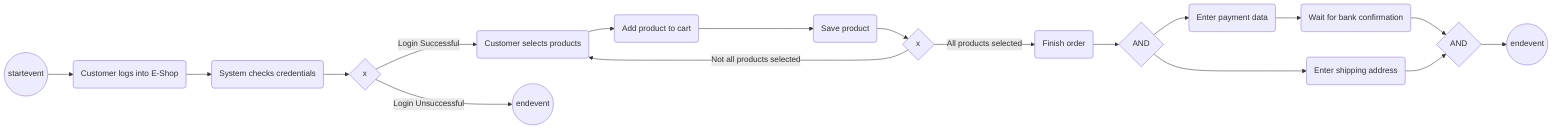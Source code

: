 graph LR
1:startevent:((startevent)) --> 2:task:(Customer logs into E-Shop)
2:task: --> 3:task:(System checks credentials)
3:task: --> 4:exclusivegateway:{x}
4:exclusivegateway:{x} --> |Login Successful| 5:task:(Customer selects products)
4:exclusivegateway:{x} --> |Login Unsuccessful| 6:endevent:((endevent))
5:task: --> 7:task:(Add product to cart)
7:task: --> 8:task:(Save product)
8:task: --> 9:exclusivegateway:{x}
9:exclusivegateway:{x} --> |All products selected| 10:task:(Finish order)
9:exclusivegateway:{x} --> |Not all products selected| 5:task:
10:task: --> 11:parallelgateway:{AND}
11:parallelgateway:{AND} --> 12:task:(Enter payment data)
11:parallelgateway:{AND} --> 13:task:(Enter shipping address)
12:task: --> 14:task:(Wait for bank confirmation)
14:task: --> 15:parallelgateway:{AND}
13:task: --> 15:parallelgateway:{AND}
15:parallelgateway:{AND} --> 16:endevent:((endevent))